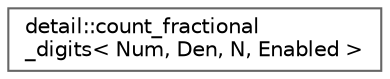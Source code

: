 digraph "类继承关系图"
{
 // LATEX_PDF_SIZE
  bgcolor="transparent";
  edge [fontname=Helvetica,fontsize=10,labelfontname=Helvetica,labelfontsize=10];
  node [fontname=Helvetica,fontsize=10,shape=box,height=0.2,width=0.4];
  rankdir="LR";
  Node0 [id="Node000000",label="detail::count_fractional\l_digits\< Num, Den, N, Enabled \>",height=0.2,width=0.4,color="grey40", fillcolor="white", style="filled",URL="$structdetail_1_1count__fractional__digits.html",tooltip=" "];
}
